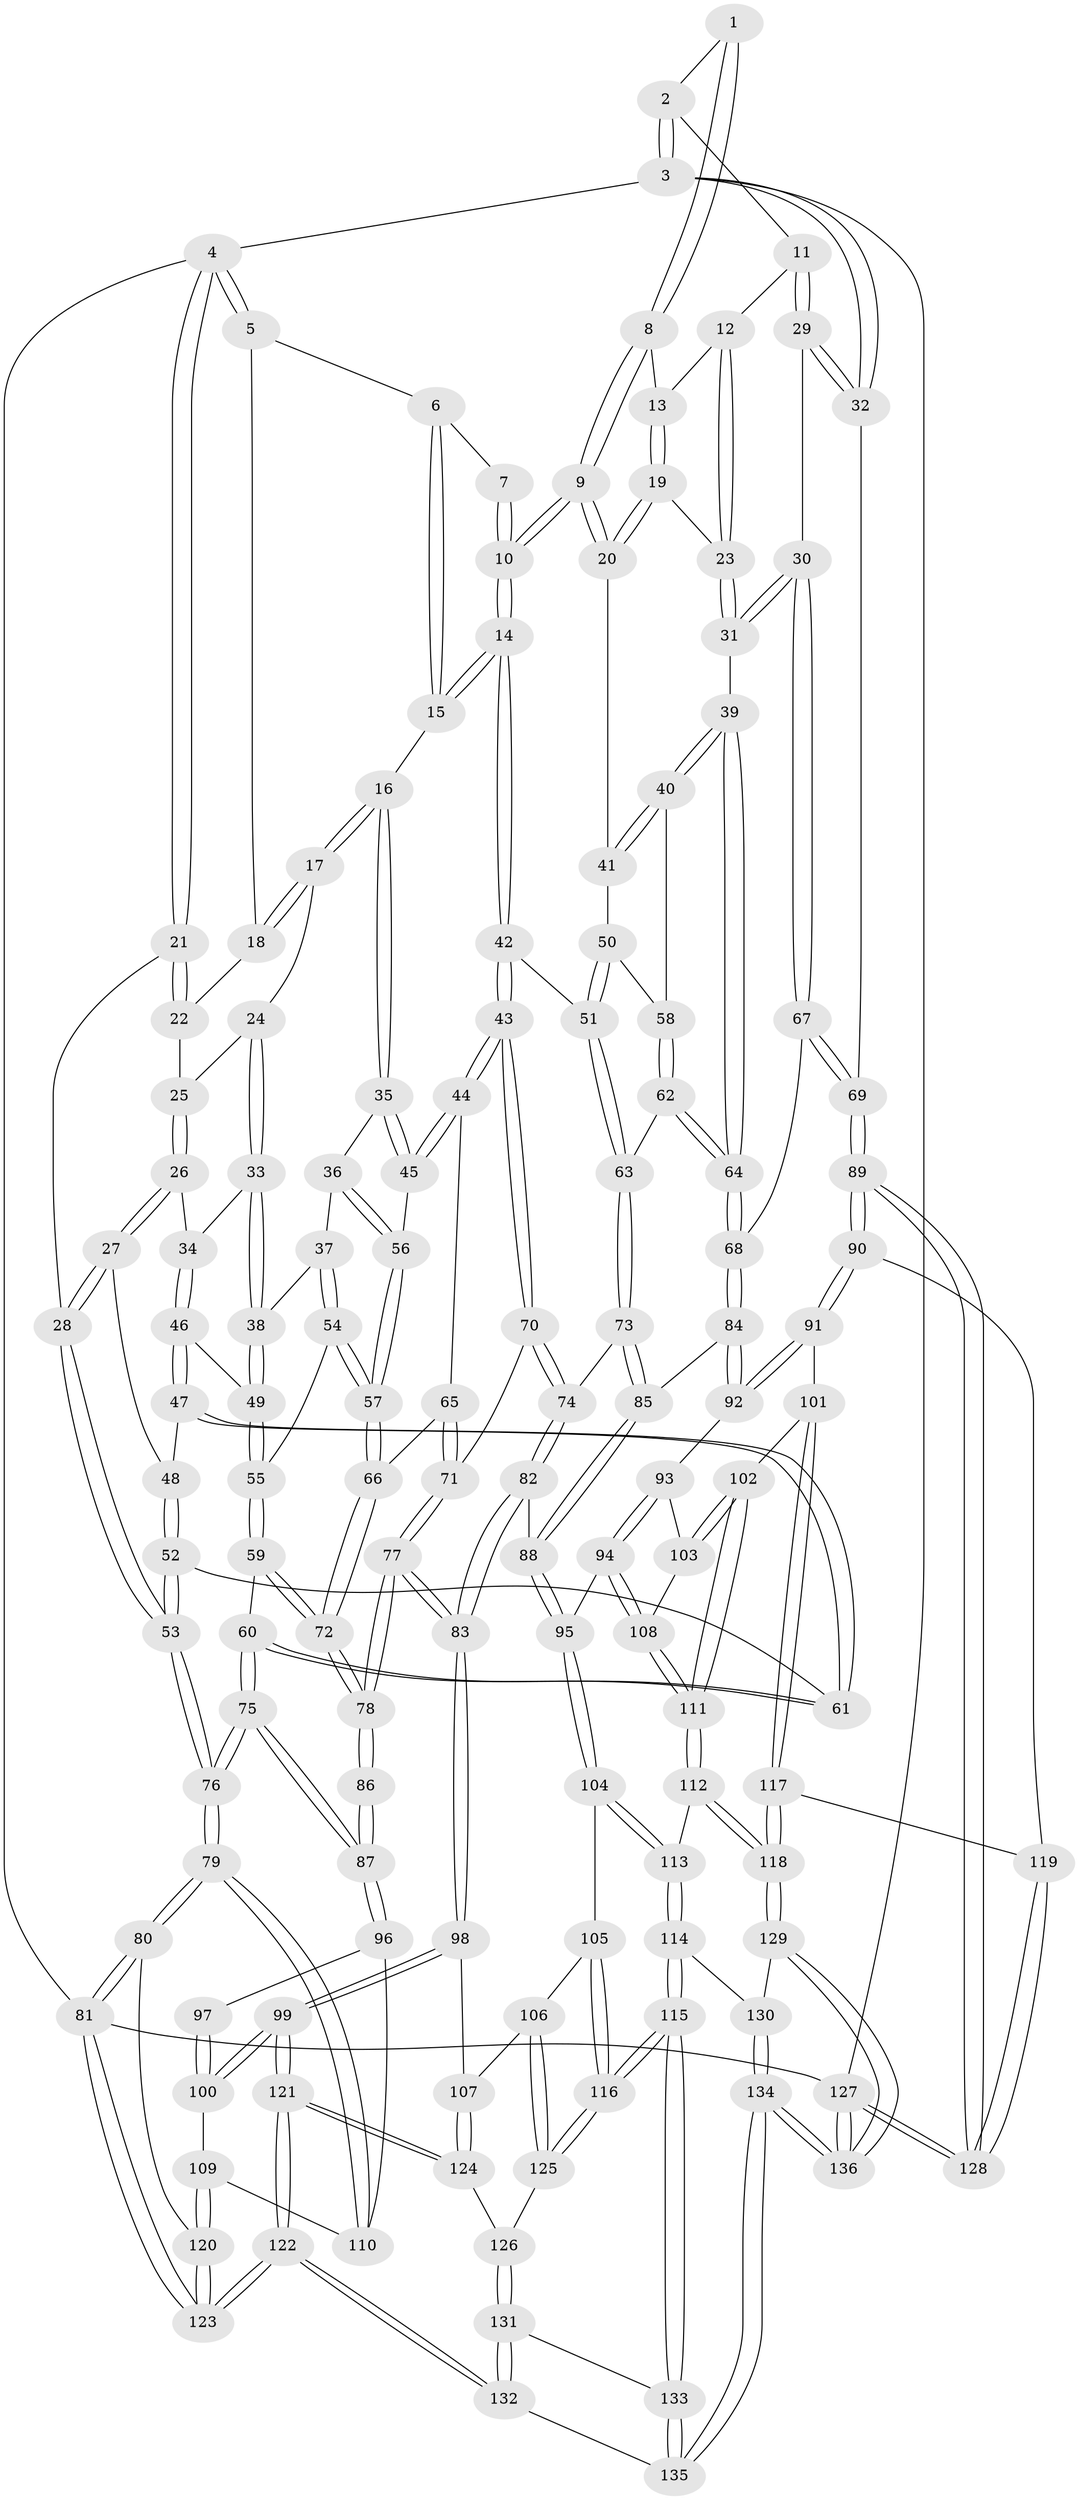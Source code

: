 // Generated by graph-tools (version 1.1) at 2025/17/03/09/25 04:17:13]
// undirected, 136 vertices, 337 edges
graph export_dot {
graph [start="1"]
  node [color=gray90,style=filled];
  1 [pos="+0.7776010608010883+0"];
  2 [pos="+0.9884268204105879+0"];
  3 [pos="+1+0"];
  4 [pos="+0+0"];
  5 [pos="+0.28006005854043314+0"];
  6 [pos="+0.4781104336569069+0"];
  7 [pos="+0.6131711476789596+0"];
  8 [pos="+0.7771814077073276+0"];
  9 [pos="+0.6532483540342426+0.13312485229018423"];
  10 [pos="+0.6428304835956892+0.136325152302029"];
  11 [pos="+0.9419166290204098+0.07595284308509148"];
  12 [pos="+0.8464426064421389+0.04417985513598032"];
  13 [pos="+0.7991648302273081+0"];
  14 [pos="+0.6076665752081339+0.1559900413690889"];
  15 [pos="+0.504266262632391+0.04116276475916891"];
  16 [pos="+0.4229844490800778+0.11651343142229774"];
  17 [pos="+0.2576041193996688+0.014826428310721076"];
  18 [pos="+0.2682711780932942+0"];
  19 [pos="+0.7705543932580018+0.10185315764299892"];
  20 [pos="+0.7192249896625127+0.14224188294665327"];
  21 [pos="+0+0"];
  22 [pos="+0.06844699338067994+0.06716325746883653"];
  23 [pos="+0.8466056810062927+0.13026578129160812"];
  24 [pos="+0.257438080076119+0.01528792502193831"];
  25 [pos="+0.0992087315208845+0.08129838804074593"];
  26 [pos="+0.11846823187395406+0.1513052815580266"];
  27 [pos="+0.08772959747143265+0.17248338813563907"];
  28 [pos="+0+0.027109262837040772"];
  29 [pos="+0.9944117391768263+0.20095923434073942"];
  30 [pos="+0.9310848911584106+0.22384314855988316"];
  31 [pos="+0.910287794005905+0.22314942371939936"];
  32 [pos="+1+0.21713798551977345"];
  33 [pos="+0.2489768525118647+0.11311840545000779"];
  34 [pos="+0.15940492944966583+0.15661883169546414"];
  35 [pos="+0.41430535635586985+0.1615189480886777"];
  36 [pos="+0.34147489299286704+0.19269140449652977"];
  37 [pos="+0.3060617969867467+0.18150791826458013"];
  38 [pos="+0.26487869662464403+0.14560397933336527"];
  39 [pos="+0.8889142257607435+0.23042918202254634"];
  40 [pos="+0.8833648452647539+0.23088590407236295"];
  41 [pos="+0.7583260010472005+0.1835959601686738"];
  42 [pos="+0.5773715859744643+0.254553295415992"];
  43 [pos="+0.5732088680187793+0.257654413339061"];
  44 [pos="+0.528126784875652+0.2592571635262763"];
  45 [pos="+0.5092693229797576+0.25251454853911104"];
  46 [pos="+0.1607620563667403+0.26886339410577664"];
  47 [pos="+0.11310671157554487+0.28798557470934294"];
  48 [pos="+0.08851805025149476+0.2002214810300101"];
  49 [pos="+0.19391986055331534+0.2706685214549519"];
  50 [pos="+0.7148906083195071+0.27598692154457266"];
  51 [pos="+0.6442201004146324+0.2808064097212354"];
  52 [pos="+0+0.2661198419968993"];
  53 [pos="+0+0.2078639476310034"];
  54 [pos="+0.2609996977924968+0.3139114332623953"];
  55 [pos="+0.2520854398054124+0.3121876043308104"];
  56 [pos="+0.369485965647385+0.28436505740265067"];
  57 [pos="+0.3280030613480053+0.36109127842121586"];
  58 [pos="+0.7665817350504848+0.295299620143695"];
  59 [pos="+0.12082918954987971+0.44315114571140696"];
  60 [pos="+0.11124025860629111+0.4415116183967873"];
  61 [pos="+0.08342693090973176+0.3214404762546348"];
  62 [pos="+0.7685445278154577+0.434755047455507"];
  63 [pos="+0.7385800118333444+0.4367991032029519"];
  64 [pos="+0.7959650124762812+0.44430685163879013"];
  65 [pos="+0.4594690281128817+0.34318794787169943"];
  66 [pos="+0.33136483288671903+0.37153954681586193"];
  67 [pos="+0.9138617314482459+0.49943769846235775"];
  68 [pos="+0.8746374536130338+0.49987352069303137"];
  69 [pos="+1+0.6071945127587258"];
  70 [pos="+0.572686817328815+0.3814333483857672"];
  71 [pos="+0.4733276642830218+0.45243623825985196"];
  72 [pos="+0.33076339281535033+0.5372617430633183"];
  73 [pos="+0.6591301262715618+0.47695094448359965"];
  74 [pos="+0.6509206891645598+0.4746139162666582"];
  75 [pos="+0+0.6301197080156741"];
  76 [pos="+0+0.6475666968118143"];
  77 [pos="+0.3815219946973177+0.5884423283284645"];
  78 [pos="+0.3554809655270841+0.5769703094427487"];
  79 [pos="+0+0.8098351077636009"];
  80 [pos="+0+0.8454051969076852"];
  81 [pos="+0+1"];
  82 [pos="+0.4039611148908512+0.5941792958551589"];
  83 [pos="+0.38688222784097853+0.5934328926496768"];
  84 [pos="+0.7939982886330704+0.6058887968097179"];
  85 [pos="+0.67070534790126+0.5597480924632348"];
  86 [pos="+0.3248084882750371+0.5951190193824862"];
  87 [pos="+0+0.6368908726403715"];
  88 [pos="+0.6148693737406954+0.665324346891374"];
  89 [pos="+1+0.6947047385492352"];
  90 [pos="+0.876522500836833+0.7468654306191449"];
  91 [pos="+0.8622183397266723+0.7425845602196585"];
  92 [pos="+0.7810367227264352+0.6889577106646104"];
  93 [pos="+0.7485065165159445+0.7011896906473308"];
  94 [pos="+0.6711221503710242+0.7135613690078348"];
  95 [pos="+0.6494231902161047+0.7127822801782924"];
  96 [pos="+0.16807962524185485+0.7374013020518833"];
  97 [pos="+0.22150660630739097+0.7035488111323422"];
  98 [pos="+0.4008452183861154+0.7309012371457607"];
  99 [pos="+0.3206697241964381+0.8492012322594755"];
  100 [pos="+0.2673608921811708+0.8266201738374306"];
  101 [pos="+0.786329837401938+0.8185345618241334"];
  102 [pos="+0.7704348964500116+0.8165808855489659"];
  103 [pos="+0.7550883763519896+0.7845199198071066"];
  104 [pos="+0.6430095956639812+0.7272854881677637"];
  105 [pos="+0.6415652060917358+0.7291175852219158"];
  106 [pos="+0.47579968484971497+0.801573275479786"];
  107 [pos="+0.47240221484471634+0.7996296170311171"];
  108 [pos="+0.7263022232154512+0.8144169404539088"];
  109 [pos="+0.17476593888896552+0.8203400577846076"];
  110 [pos="+0.1691483715463775+0.8058872704468364"];
  111 [pos="+0.7307834301076491+0.8361321492363012"];
  112 [pos="+0.7113565319678641+0.876622572785646"];
  113 [pos="+0.6989727830314277+0.876436291893852"];
  114 [pos="+0.6277019086684344+0.9061186030363163"];
  115 [pos="+0.6068103015571562+0.9046931078393462"];
  116 [pos="+0.5834238772120847+0.8802066526798746"];
  117 [pos="+0.8185435047550291+0.9410873380351182"];
  118 [pos="+0.8155225297187778+0.9482672962760657"];
  119 [pos="+0.8464354815839097+0.9022266629630357"];
  120 [pos="+0.15920607481985805+0.8696437963275195"];
  121 [pos="+0.31760820128906553+1"];
  122 [pos="+0.27192949009411876+1"];
  123 [pos="+0.2658223513907943+1"];
  124 [pos="+0.4231328449573213+0.9072010216032641"];
  125 [pos="+0.5332138857027015+0.8688770991373022"];
  126 [pos="+0.5095743258012292+0.8979929316877726"];
  127 [pos="+1+1"];
  128 [pos="+1+0.7564001856365957"];
  129 [pos="+0.817535281732989+0.9624738215909113"];
  130 [pos="+0.6656420587804497+0.9549240671829082"];
  131 [pos="+0.4807130045784482+0.966779014783508"];
  132 [pos="+0.3793072406718977+1"];
  133 [pos="+0.6000784782945191+0.9255969703409496"];
  134 [pos="+0.7373778165681509+1"];
  135 [pos="+0.5163171225487062+1"];
  136 [pos="+0.9225786273209168+1"];
  1 -- 2;
  1 -- 8;
  1 -- 8;
  2 -- 3;
  2 -- 3;
  2 -- 11;
  3 -- 4;
  3 -- 32;
  3 -- 32;
  3 -- 127;
  4 -- 5;
  4 -- 5;
  4 -- 21;
  4 -- 21;
  4 -- 81;
  5 -- 6;
  5 -- 18;
  6 -- 7;
  6 -- 15;
  6 -- 15;
  7 -- 10;
  7 -- 10;
  8 -- 9;
  8 -- 9;
  8 -- 13;
  9 -- 10;
  9 -- 10;
  9 -- 20;
  9 -- 20;
  10 -- 14;
  10 -- 14;
  11 -- 12;
  11 -- 29;
  11 -- 29;
  12 -- 13;
  12 -- 23;
  12 -- 23;
  13 -- 19;
  13 -- 19;
  14 -- 15;
  14 -- 15;
  14 -- 42;
  14 -- 42;
  15 -- 16;
  16 -- 17;
  16 -- 17;
  16 -- 35;
  16 -- 35;
  17 -- 18;
  17 -- 18;
  17 -- 24;
  18 -- 22;
  19 -- 20;
  19 -- 20;
  19 -- 23;
  20 -- 41;
  21 -- 22;
  21 -- 22;
  21 -- 28;
  22 -- 25;
  23 -- 31;
  23 -- 31;
  24 -- 25;
  24 -- 33;
  24 -- 33;
  25 -- 26;
  25 -- 26;
  26 -- 27;
  26 -- 27;
  26 -- 34;
  27 -- 28;
  27 -- 28;
  27 -- 48;
  28 -- 53;
  28 -- 53;
  29 -- 30;
  29 -- 32;
  29 -- 32;
  30 -- 31;
  30 -- 31;
  30 -- 67;
  30 -- 67;
  31 -- 39;
  32 -- 69;
  33 -- 34;
  33 -- 38;
  33 -- 38;
  34 -- 46;
  34 -- 46;
  35 -- 36;
  35 -- 45;
  35 -- 45;
  36 -- 37;
  36 -- 56;
  36 -- 56;
  37 -- 38;
  37 -- 54;
  37 -- 54;
  38 -- 49;
  38 -- 49;
  39 -- 40;
  39 -- 40;
  39 -- 64;
  39 -- 64;
  40 -- 41;
  40 -- 41;
  40 -- 58;
  41 -- 50;
  42 -- 43;
  42 -- 43;
  42 -- 51;
  43 -- 44;
  43 -- 44;
  43 -- 70;
  43 -- 70;
  44 -- 45;
  44 -- 45;
  44 -- 65;
  45 -- 56;
  46 -- 47;
  46 -- 47;
  46 -- 49;
  47 -- 48;
  47 -- 61;
  47 -- 61;
  48 -- 52;
  48 -- 52;
  49 -- 55;
  49 -- 55;
  50 -- 51;
  50 -- 51;
  50 -- 58;
  51 -- 63;
  51 -- 63;
  52 -- 53;
  52 -- 53;
  52 -- 61;
  53 -- 76;
  53 -- 76;
  54 -- 55;
  54 -- 57;
  54 -- 57;
  55 -- 59;
  55 -- 59;
  56 -- 57;
  56 -- 57;
  57 -- 66;
  57 -- 66;
  58 -- 62;
  58 -- 62;
  59 -- 60;
  59 -- 72;
  59 -- 72;
  60 -- 61;
  60 -- 61;
  60 -- 75;
  60 -- 75;
  62 -- 63;
  62 -- 64;
  62 -- 64;
  63 -- 73;
  63 -- 73;
  64 -- 68;
  64 -- 68;
  65 -- 66;
  65 -- 71;
  65 -- 71;
  66 -- 72;
  66 -- 72;
  67 -- 68;
  67 -- 69;
  67 -- 69;
  68 -- 84;
  68 -- 84;
  69 -- 89;
  69 -- 89;
  70 -- 71;
  70 -- 74;
  70 -- 74;
  71 -- 77;
  71 -- 77;
  72 -- 78;
  72 -- 78;
  73 -- 74;
  73 -- 85;
  73 -- 85;
  74 -- 82;
  74 -- 82;
  75 -- 76;
  75 -- 76;
  75 -- 87;
  75 -- 87;
  76 -- 79;
  76 -- 79;
  77 -- 78;
  77 -- 78;
  77 -- 83;
  77 -- 83;
  78 -- 86;
  78 -- 86;
  79 -- 80;
  79 -- 80;
  79 -- 110;
  79 -- 110;
  80 -- 81;
  80 -- 81;
  80 -- 120;
  81 -- 123;
  81 -- 123;
  81 -- 127;
  82 -- 83;
  82 -- 83;
  82 -- 88;
  83 -- 98;
  83 -- 98;
  84 -- 85;
  84 -- 92;
  84 -- 92;
  85 -- 88;
  85 -- 88;
  86 -- 87;
  86 -- 87;
  87 -- 96;
  87 -- 96;
  88 -- 95;
  88 -- 95;
  89 -- 90;
  89 -- 90;
  89 -- 128;
  89 -- 128;
  90 -- 91;
  90 -- 91;
  90 -- 119;
  91 -- 92;
  91 -- 92;
  91 -- 101;
  92 -- 93;
  93 -- 94;
  93 -- 94;
  93 -- 103;
  94 -- 95;
  94 -- 108;
  94 -- 108;
  95 -- 104;
  95 -- 104;
  96 -- 97;
  96 -- 110;
  97 -- 100;
  97 -- 100;
  98 -- 99;
  98 -- 99;
  98 -- 107;
  99 -- 100;
  99 -- 100;
  99 -- 121;
  99 -- 121;
  100 -- 109;
  101 -- 102;
  101 -- 117;
  101 -- 117;
  102 -- 103;
  102 -- 103;
  102 -- 111;
  102 -- 111;
  103 -- 108;
  104 -- 105;
  104 -- 113;
  104 -- 113;
  105 -- 106;
  105 -- 116;
  105 -- 116;
  106 -- 107;
  106 -- 125;
  106 -- 125;
  107 -- 124;
  107 -- 124;
  108 -- 111;
  108 -- 111;
  109 -- 110;
  109 -- 120;
  109 -- 120;
  111 -- 112;
  111 -- 112;
  112 -- 113;
  112 -- 118;
  112 -- 118;
  113 -- 114;
  113 -- 114;
  114 -- 115;
  114 -- 115;
  114 -- 130;
  115 -- 116;
  115 -- 116;
  115 -- 133;
  115 -- 133;
  116 -- 125;
  116 -- 125;
  117 -- 118;
  117 -- 118;
  117 -- 119;
  118 -- 129;
  118 -- 129;
  119 -- 128;
  119 -- 128;
  120 -- 123;
  120 -- 123;
  121 -- 122;
  121 -- 122;
  121 -- 124;
  121 -- 124;
  122 -- 123;
  122 -- 123;
  122 -- 132;
  122 -- 132;
  124 -- 126;
  125 -- 126;
  126 -- 131;
  126 -- 131;
  127 -- 128;
  127 -- 128;
  127 -- 136;
  127 -- 136;
  129 -- 130;
  129 -- 136;
  129 -- 136;
  130 -- 134;
  130 -- 134;
  131 -- 132;
  131 -- 132;
  131 -- 133;
  132 -- 135;
  133 -- 135;
  133 -- 135;
  134 -- 135;
  134 -- 135;
  134 -- 136;
  134 -- 136;
}
